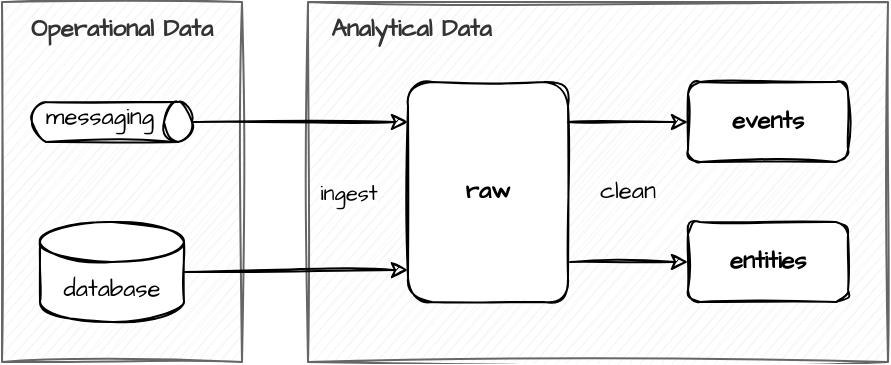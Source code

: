 <mxfile version="15.5.4" type="embed"><diagram id="DWjpSvbVxY2pOprUcE6g" name="Page-1"><mxGraphModel dx="1003" dy="574" grid="1" gridSize="10" guides="1" tooltips="1" connect="1" arrows="1" fold="1" page="1" pageScale="1" pageWidth="827" pageHeight="1169" math="0" shadow="0"><root><mxCell id="0"/><mxCell id="1" parent="0"/><mxCell id="22" value="&amp;nbsp; Analytical Data" style="rounded=0;whiteSpace=wrap;html=1;fillColor=#F5F5F5;fontColor=#333333;strokeColor=#666666;fontStyle=1;verticalAlign=top;align=left;sketch=1;fontFamily=Architects Daughter;fontSource=https%3A%2F%2Ffonts.googleapis.com%2Fcss%3Ffamily%3DArchitects%2BDaughter;" parent="1" vertex="1"><mxGeometry x="270" y="230" width="290" height="180" as="geometry"/></mxCell><mxCell id="23" value="Operational Data" style="rounded=0;whiteSpace=wrap;html=1;fillColor=#f5f5f5;fontColor=#333333;strokeColor=#666666;fontStyle=1;verticalAlign=top;sketch=1;fontFamily=Architects Daughter;fontSource=https%3A%2F%2Ffonts.googleapis.com%2Fcss%3Ffamily%3DArchitects%2BDaughter;" parent="1" vertex="1"><mxGeometry x="117" y="230" width="120" height="180" as="geometry"/></mxCell><mxCell id="AsHQjoa6ET488TH-mFAR-46" style="rounded=0;orthogonalLoop=1;jettySize=auto;html=1;sketch=1;fontFamily=Architects Daughter;fontSource=https%3A%2F%2Ffonts.googleapis.com%2Fcss%3Ffamily%3DArchitects%2BDaughter;" parent="1" target="AsHQjoa6ET488TH-mFAR-44" edge="1"><mxGeometry relative="1" as="geometry"><mxPoint x="400" y="290" as="sourcePoint"/></mxGeometry></mxCell><mxCell id="AsHQjoa6ET488TH-mFAR-47" style="rounded=0;orthogonalLoop=1;jettySize=auto;html=1;entryX=0;entryY=0.5;entryDx=0;entryDy=0;exitX=1.013;exitY=0.818;exitDx=0;exitDy=0;exitPerimeter=0;sketch=1;fontFamily=Architects Daughter;fontSource=https%3A%2F%2Ffonts.googleapis.com%2Fcss%3Ffamily%3DArchitects%2BDaughter;" parent="1" source="AsHQjoa6ET488TH-mFAR-43" target="AsHQjoa6ET488TH-mFAR-45" edge="1"><mxGeometry relative="1" as="geometry"/></mxCell><mxCell id="AsHQjoa6ET488TH-mFAR-43" value="raw" style="rounded=1;whiteSpace=wrap;html=1;fontStyle=1;sketch=1;fontFamily=Architects Daughter;fontSource=https%3A%2F%2Ffonts.googleapis.com%2Fcss%3Ffamily%3DArchitects%2BDaughter;" parent="1" vertex="1"><mxGeometry x="320" y="270" width="80" height="110" as="geometry"/></mxCell><mxCell id="AsHQjoa6ET488TH-mFAR-64" value="clean" style="text;html=1;strokeColor=none;fillColor=none;align=center;verticalAlign=middle;whiteSpace=wrap;rounded=0;sketch=1;fontFamily=Architects Daughter;fontSource=https%3A%2F%2Ffonts.googleapis.com%2Fcss%3Ffamily%3DArchitects%2BDaughter;" parent="1" vertex="1"><mxGeometry x="400" y="310" width="60" height="30" as="geometry"/></mxCell><mxCell id="AsHQjoa6ET488TH-mFAR-44" value="events" style="rounded=1;whiteSpace=wrap;html=1;fontStyle=1;sketch=1;fontFamily=Architects Daughter;fontSource=https%3A%2F%2Ffonts.googleapis.com%2Fcss%3Ffamily%3DArchitects%2BDaughter;" parent="1" vertex="1"><mxGeometry x="460" y="270" width="80" height="40" as="geometry"/></mxCell><mxCell id="AsHQjoa6ET488TH-mFAR-45" value="entities" style="rounded=1;whiteSpace=wrap;html=1;fontStyle=1;sketch=1;fontFamily=Architects Daughter;fontSource=https%3A%2F%2Ffonts.googleapis.com%2Fcss%3Ffamily%3DArchitects%2BDaughter;" parent="1" vertex="1"><mxGeometry x="460" y="340" width="80" height="40" as="geometry"/></mxCell><mxCell id="36" value="database" style="shape=cylinder3;whiteSpace=wrap;html=1;boundedLbl=1;backgroundOutline=1;size=10;verticalAlign=top;sketch=1;fontFamily=Architects Daughter;fontSource=https%3A%2F%2Ffonts.googleapis.com%2Fcss%3Ffamily%3DArchitects%2BDaughter;" parent="1" vertex="1"><mxGeometry x="136" y="340" width="72" height="50" as="geometry"/></mxCell><mxCell id="37" value="" style="shape=cylinder3;whiteSpace=wrap;html=1;boundedLbl=1;backgroundOutline=1;size=7;verticalAlign=top;rotation=90;sketch=1;fontFamily=Architects Daughter;fontSource=https%3A%2F%2Ffonts.googleapis.com%2Fcss%3Ffamily%3DArchitects%2BDaughter;" parent="1" vertex="1"><mxGeometry x="162" y="250" width="20" height="80" as="geometry"/></mxCell><mxCell id="21" value="" style="rounded=0;orthogonalLoop=1;jettySize=auto;html=1;startArrow=classic;startFill=1;endArrow=none;endFill=0;entryX=0.5;entryY=0;entryDx=0;entryDy=0;entryPerimeter=0;sketch=1;fontFamily=Architects Daughter;fontSource=https%3A%2F%2Ffonts.googleapis.com%2Fcss%3Ffamily%3DArchitects%2BDaughter;" parent="1" target="37" edge="1"><mxGeometry relative="1" as="geometry"><mxPoint x="320" y="290" as="sourcePoint"/></mxGeometry></mxCell><mxCell id="35" value="ingest" style="edgeLabel;html=1;align=center;verticalAlign=middle;resizable=0;points=[];sketch=1;fontFamily=Architects Daughter;fontSource=https%3A%2F%2Ffonts.googleapis.com%2Fcss%3Ffamily%3DArchitects%2BDaughter;" parent="21" vertex="1" connectable="0"><mxGeometry x="-0.071" y="2" relative="1" as="geometry"><mxPoint x="20" y="33" as="offset"/></mxGeometry></mxCell><mxCell id="38" value="" style="rounded=0;orthogonalLoop=1;jettySize=auto;html=1;startArrow=classic;startFill=1;endArrow=none;endFill=0;entryX=1;entryY=0.5;entryDx=0;entryDy=0;entryPerimeter=0;sketch=1;fontFamily=Architects Daughter;fontSource=https%3A%2F%2Ffonts.googleapis.com%2Fcss%3Ffamily%3DArchitects%2BDaughter;" parent="1" target="36" edge="1"><mxGeometry relative="1" as="geometry"><mxPoint x="320" y="364" as="sourcePoint"/><mxPoint x="217" y="320" as="targetPoint"/></mxGeometry></mxCell><mxCell id="40" value="messaging" style="text;html=1;strokeColor=none;fillColor=none;align=center;verticalAlign=middle;whiteSpace=wrap;rounded=0;sketch=1;fontFamily=Architects Daughter;fontSource=https%3A%2F%2Ffonts.googleapis.com%2Fcss%3Ffamily%3DArchitects%2BDaughter;" parent="1" vertex="1"><mxGeometry x="136" y="273" width="60" height="30" as="geometry"/></mxCell></root></mxGraphModel></diagram></mxfile>